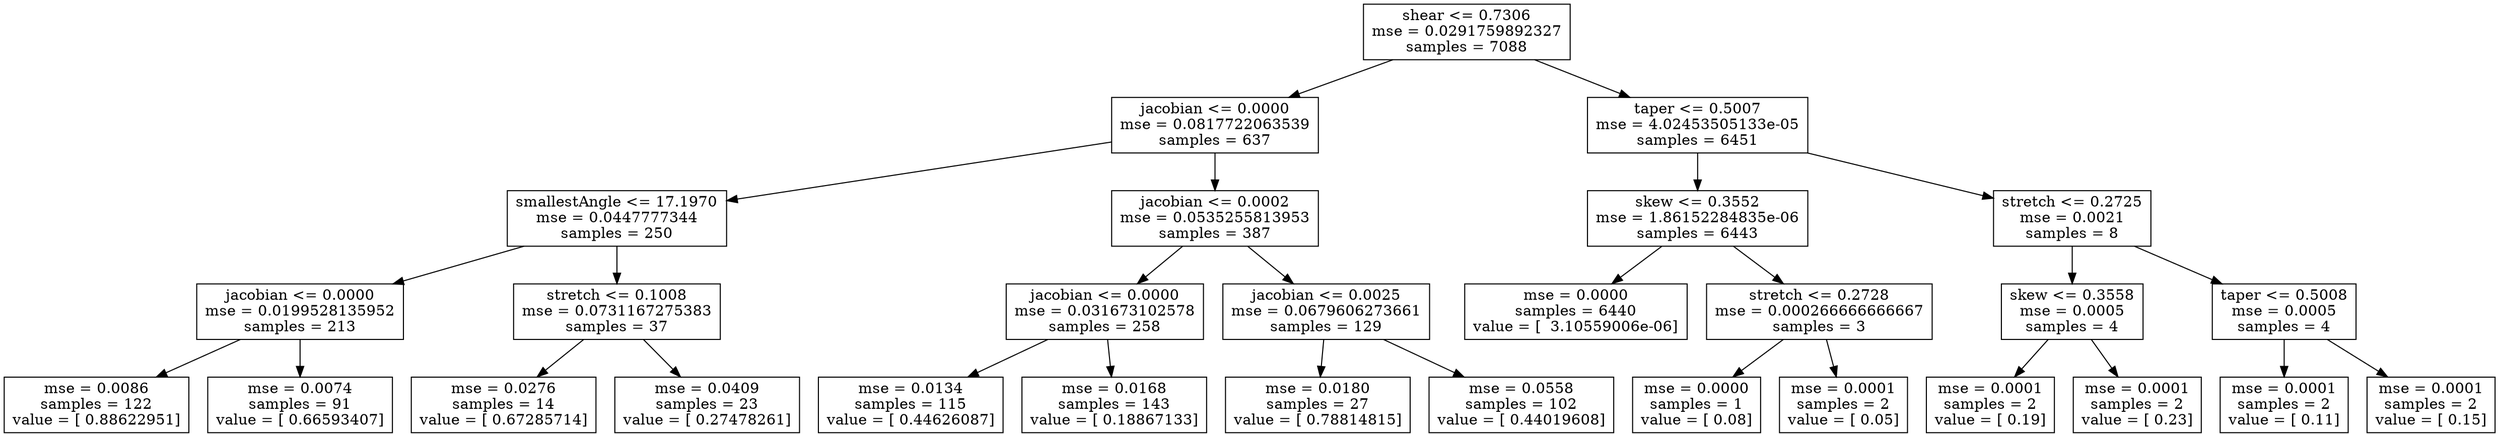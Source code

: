 digraph Tree {
0 [label="shear <= 0.7306\nmse = 0.0291759892327\nsamples = 7088", shape="box"] ;
1 [label="jacobian <= 0.0000\nmse = 0.0817722063539\nsamples = 637", shape="box"] ;
0 -> 1 ;
2 [label="smallestAngle <= 17.1970\nmse = 0.0447777344\nsamples = 250", shape="box"] ;
1 -> 2 ;
3 [label="jacobian <= 0.0000\nmse = 0.0199528135952\nsamples = 213", shape="box"] ;
2 -> 3 ;
4 [label="mse = 0.0086\nsamples = 122\nvalue = [ 0.88622951]", shape="box"] ;
3 -> 4 ;
5 [label="mse = 0.0074\nsamples = 91\nvalue = [ 0.66593407]", shape="box"] ;
3 -> 5 ;
6 [label="stretch <= 0.1008\nmse = 0.0731167275383\nsamples = 37", shape="box"] ;
2 -> 6 ;
7 [label="mse = 0.0276\nsamples = 14\nvalue = [ 0.67285714]", shape="box"] ;
6 -> 7 ;
8 [label="mse = 0.0409\nsamples = 23\nvalue = [ 0.27478261]", shape="box"] ;
6 -> 8 ;
9 [label="jacobian <= 0.0002\nmse = 0.0535255813953\nsamples = 387", shape="box"] ;
1 -> 9 ;
10 [label="jacobian <= 0.0000\nmse = 0.031673102578\nsamples = 258", shape="box"] ;
9 -> 10 ;
11 [label="mse = 0.0134\nsamples = 115\nvalue = [ 0.44626087]", shape="box"] ;
10 -> 11 ;
12 [label="mse = 0.0168\nsamples = 143\nvalue = [ 0.18867133]", shape="box"] ;
10 -> 12 ;
13 [label="jacobian <= 0.0025\nmse = 0.0679606273661\nsamples = 129", shape="box"] ;
9 -> 13 ;
14 [label="mse = 0.0180\nsamples = 27\nvalue = [ 0.78814815]", shape="box"] ;
13 -> 14 ;
15 [label="mse = 0.0558\nsamples = 102\nvalue = [ 0.44019608]", shape="box"] ;
13 -> 15 ;
16 [label="taper <= 0.5007\nmse = 4.02453505133e-05\nsamples = 6451", shape="box"] ;
0 -> 16 ;
17 [label="skew <= 0.3552\nmse = 1.86152284835e-06\nsamples = 6443", shape="box"] ;
16 -> 17 ;
18 [label="mse = 0.0000\nsamples = 6440\nvalue = [  3.10559006e-06]", shape="box"] ;
17 -> 18 ;
19 [label="stretch <= 0.2728\nmse = 0.000266666666667\nsamples = 3", shape="box"] ;
17 -> 19 ;
20 [label="mse = 0.0000\nsamples = 1\nvalue = [ 0.08]", shape="box"] ;
19 -> 20 ;
21 [label="mse = 0.0001\nsamples = 2\nvalue = [ 0.05]", shape="box"] ;
19 -> 21 ;
22 [label="stretch <= 0.2725\nmse = 0.0021\nsamples = 8", shape="box"] ;
16 -> 22 ;
23 [label="skew <= 0.3558\nmse = 0.0005\nsamples = 4", shape="box"] ;
22 -> 23 ;
24 [label="mse = 0.0001\nsamples = 2\nvalue = [ 0.19]", shape="box"] ;
23 -> 24 ;
25 [label="mse = 0.0001\nsamples = 2\nvalue = [ 0.23]", shape="box"] ;
23 -> 25 ;
26 [label="taper <= 0.5008\nmse = 0.0005\nsamples = 4", shape="box"] ;
22 -> 26 ;
27 [label="mse = 0.0001\nsamples = 2\nvalue = [ 0.11]", shape="box"] ;
26 -> 27 ;
28 [label="mse = 0.0001\nsamples = 2\nvalue = [ 0.15]", shape="box"] ;
26 -> 28 ;
}